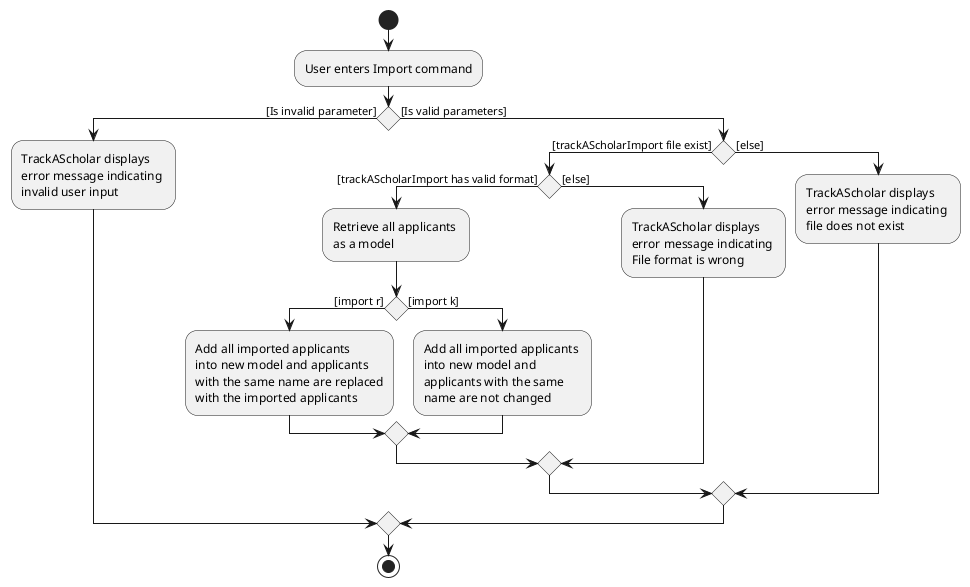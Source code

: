 @startuml
start
:User enters Import command;

if () then ([Is invalid parameter])
    :TrackAScholar displays \nerror message indicating \ninvalid user input;

else ([Is valid parameters])

    if () then ([trackAScholarImport file exist])

        if () then ([trackAScholarImport has valid format])
            :Retrieve all applicants \nas a model;

            if () then ([import r])
                :Add all imported applicants \ninto new model and applicants \nwith the same name are replaced\nwith the imported applicants;

            else ([import k])
                :Add all imported applicants \ninto new model and \napplicants with the same \nname are not changed;
            endif

        else ([else])
            :TrackAScholar displays \nerror message indicating \nFile format is wrong;
        endif

    else ([else])
        :TrackAScholar displays \nerror message indicating \nfile does not exist;

    endif

endif
stop
@enduml
